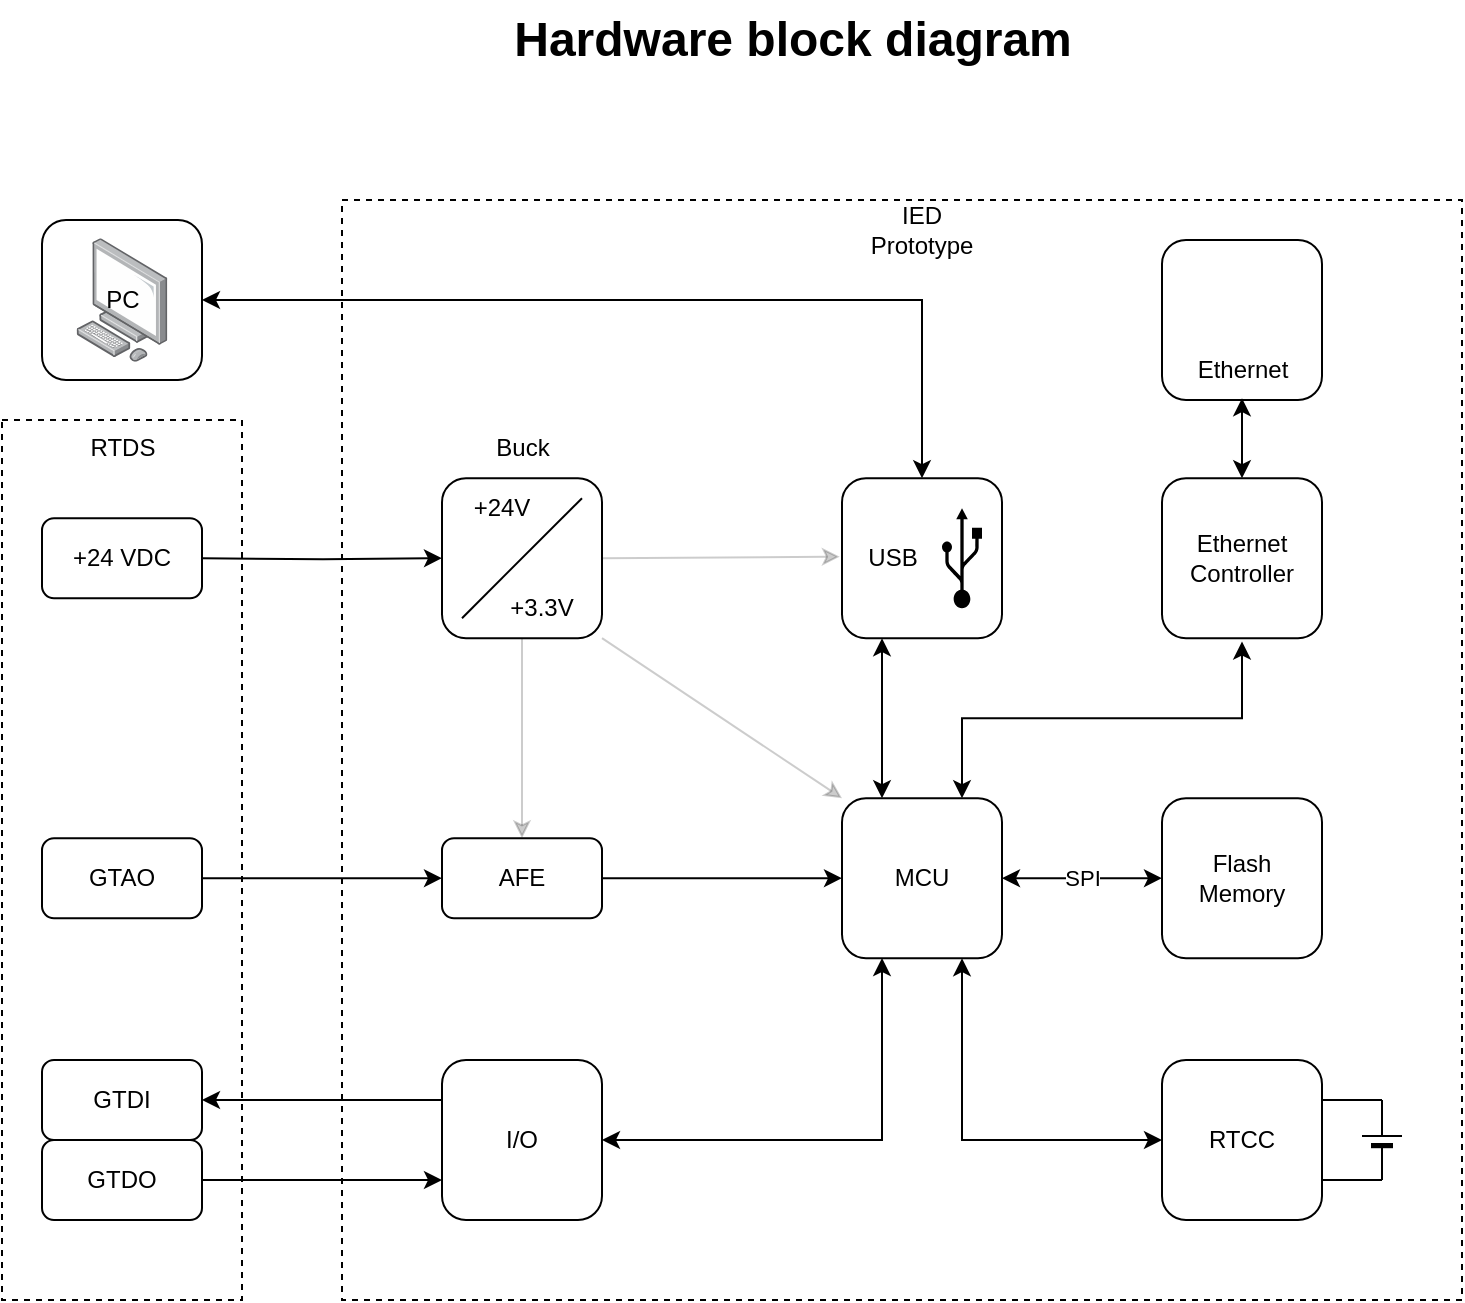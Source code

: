 <mxfile version="21.3.8" type="github">
  <diagram name="Page-1" id="smX_h_Syulk-mbbJK1Uy">
    <mxGraphModel dx="1687" dy="889" grid="1" gridSize="10" guides="1" tooltips="1" connect="1" arrows="1" fold="1" page="1" pageScale="1" pageWidth="1169" pageHeight="827" math="0" shadow="0">
      <root>
        <mxCell id="0" />
        <mxCell id="1" parent="0" />
        <mxCell id="mJYLYrnHwwLpAdQnv1IU-17" value="" style="rounded=0;whiteSpace=wrap;html=1;fillColor=none;dashed=1;" vertex="1" parent="1">
          <mxGeometry x="360" y="170" width="560" height="550" as="geometry" />
        </mxCell>
        <mxCell id="mJYLYrnHwwLpAdQnv1IU-15" value="" style="rounded=0;whiteSpace=wrap;html=1;fillColor=none;dashed=1;" vertex="1" parent="1">
          <mxGeometry x="190" y="280" width="120" height="440" as="geometry" />
        </mxCell>
        <mxCell id="Z9HUjrv4dgqILaWere4b-1" value="AFE" style="rounded=1;whiteSpace=wrap;html=1;" parent="1" vertex="1">
          <mxGeometry x="410" y="489.1" width="80" height="40" as="geometry" />
        </mxCell>
        <mxCell id="Z9HUjrv4dgqILaWere4b-6" style="edgeStyle=orthogonalEdgeStyle;rounded=0;orthogonalLoop=1;jettySize=auto;html=1;exitX=0.25;exitY=0;exitDx=0;exitDy=0;entryX=0.25;entryY=1;entryDx=0;entryDy=0;startArrow=classic;startFill=1;" parent="1" source="Z9HUjrv4dgqILaWere4b-2" target="Z9HUjrv4dgqILaWere4b-3" edge="1">
          <mxGeometry relative="1" as="geometry" />
        </mxCell>
        <mxCell id="Z9HUjrv4dgqILaWere4b-11" style="edgeStyle=orthogonalEdgeStyle;rounded=0;orthogonalLoop=1;jettySize=auto;html=1;exitX=1;exitY=0.5;exitDx=0;exitDy=0;entryX=0;entryY=0.5;entryDx=0;entryDy=0;" parent="1" source="Z9HUjrv4dgqILaWere4b-1" target="Z9HUjrv4dgqILaWere4b-2" edge="1">
          <mxGeometry relative="1" as="geometry" />
        </mxCell>
        <mxCell id="Z9HUjrv4dgqILaWere4b-28" style="edgeStyle=orthogonalEdgeStyle;rounded=0;orthogonalLoop=1;jettySize=auto;html=1;exitX=1;exitY=0.5;exitDx=0;exitDy=0;entryX=0;entryY=0.5;entryDx=0;entryDy=0;startArrow=classic;startFill=1;" parent="1" source="Z9HUjrv4dgqILaWere4b-2" target="Z9HUjrv4dgqILaWere4b-27" edge="1">
          <mxGeometry relative="1" as="geometry" />
        </mxCell>
        <mxCell id="Z9HUjrv4dgqILaWere4b-30" value="SPI" style="edgeLabel;html=1;align=center;verticalAlign=middle;resizable=0;points=[];" parent="Z9HUjrv4dgqILaWere4b-28" vertex="1" connectable="0">
          <mxGeometry x="-0.219" relative="1" as="geometry">
            <mxPoint x="9" as="offset" />
          </mxGeometry>
        </mxCell>
        <mxCell id="Z9HUjrv4dgqILaWere4b-36" style="edgeStyle=orthogonalEdgeStyle;rounded=0;orthogonalLoop=1;jettySize=auto;html=1;exitX=0.75;exitY=0;exitDx=0;exitDy=0;entryX=0.5;entryY=1.056;entryDx=0;entryDy=0;entryPerimeter=0;startArrow=classic;startFill=1;" parent="1" source="Z9HUjrv4dgqILaWere4b-2" edge="1">
          <mxGeometry relative="1" as="geometry">
            <mxPoint x="810" y="390.78" as="targetPoint" />
            <Array as="points">
              <mxPoint x="670" y="429.1" />
              <mxPoint x="810" y="429.1" />
            </Array>
          </mxGeometry>
        </mxCell>
        <mxCell id="Z9HUjrv4dgqILaWere4b-2" value="MCU" style="rounded=1;whiteSpace=wrap;html=1;" parent="1" vertex="1">
          <mxGeometry x="610" y="469.1" width="80" height="80" as="geometry" />
        </mxCell>
        <mxCell id="Z9HUjrv4dgqILaWere4b-8" style="edgeStyle=orthogonalEdgeStyle;rounded=0;orthogonalLoop=1;jettySize=auto;html=1;exitX=0.5;exitY=0;exitDx=0;exitDy=0;entryX=1;entryY=0.5;entryDx=0;entryDy=0;startArrow=classic;startFill=1;" parent="1" source="Z9HUjrv4dgqILaWere4b-3" target="Z9HUjrv4dgqILaWere4b-37" edge="1">
          <mxGeometry relative="1" as="geometry" />
        </mxCell>
        <mxCell id="Z9HUjrv4dgqILaWere4b-10" value="" style="group" parent="1" vertex="1" connectable="0">
          <mxGeometry x="610" y="309.1" width="80" height="80" as="geometry" />
        </mxCell>
        <mxCell id="Z9HUjrv4dgqILaWere4b-3" value="" style="rounded=1;whiteSpace=wrap;html=1;" parent="Z9HUjrv4dgqILaWere4b-10" vertex="1">
          <mxGeometry width="80" height="80" as="geometry" />
        </mxCell>
        <mxCell id="Z9HUjrv4dgqILaWere4b-4" value="" style="shape=mxgraph.signs.tech.usb;html=1;pointerEvents=1;fillColor=#000000;strokeColor=none;verticalLabelPosition=bottom;verticalAlign=top;align=center;" parent="Z9HUjrv4dgqILaWere4b-10" vertex="1">
          <mxGeometry x="50" y="15" width="20" height="50" as="geometry" />
        </mxCell>
        <mxCell id="Z9HUjrv4dgqILaWere4b-5" value="USB" style="text;html=1;align=center;verticalAlign=middle;resizable=0;points=[];autosize=1;strokeColor=none;fillColor=none;" parent="Z9HUjrv4dgqILaWere4b-10" vertex="1">
          <mxGeometry y="25" width="50" height="30" as="geometry" />
        </mxCell>
        <mxCell id="Z9HUjrv4dgqILaWere4b-22" style="edgeStyle=orthogonalEdgeStyle;rounded=0;orthogonalLoop=1;jettySize=auto;html=1;exitX=1;exitY=0.5;exitDx=0;exitDy=0;entryX=0;entryY=0.5;entryDx=0;entryDy=0;" parent="1" source="Z9HUjrv4dgqILaWere4b-14" target="Z9HUjrv4dgqILaWere4b-1" edge="1">
          <mxGeometry relative="1" as="geometry" />
        </mxCell>
        <mxCell id="Z9HUjrv4dgqILaWere4b-14" value="GTAO" style="rounded=1;whiteSpace=wrap;html=1;" parent="1" vertex="1">
          <mxGeometry x="210" y="489.1" width="80" height="40" as="geometry" />
        </mxCell>
        <mxCell id="Z9HUjrv4dgqILaWere4b-15" value="" style="rounded=1;whiteSpace=wrap;html=1;" parent="1" vertex="1">
          <mxGeometry x="410" y="309.1" width="80" height="80" as="geometry" />
        </mxCell>
        <mxCell id="Z9HUjrv4dgqILaWere4b-19" value="" style="endArrow=classic;html=1;rounded=0;opacity=20;entryX=0;entryY=0;entryDx=0;entryDy=0;exitX=1;exitY=1;exitDx=0;exitDy=0;" parent="1" source="Z9HUjrv4dgqILaWere4b-15" target="Z9HUjrv4dgqILaWere4b-2" edge="1">
          <mxGeometry width="50" height="50" relative="1" as="geometry">
            <mxPoint x="490" y="379.1" as="sourcePoint" />
            <mxPoint x="570" y="319.1" as="targetPoint" />
          </mxGeometry>
        </mxCell>
        <mxCell id="Z9HUjrv4dgqILaWere4b-20" value="" style="endArrow=classic;html=1;rounded=0;opacity=20;entryX=0.5;entryY=0;entryDx=0;entryDy=0;exitX=0.5;exitY=1;exitDx=0;exitDy=0;" parent="1" source="Z9HUjrv4dgqILaWere4b-15" target="Z9HUjrv4dgqILaWere4b-1" edge="1">
          <mxGeometry width="50" height="50" relative="1" as="geometry">
            <mxPoint x="430" y="389.1" as="sourcePoint" />
            <mxPoint x="550" y="479.1" as="targetPoint" />
          </mxGeometry>
        </mxCell>
        <mxCell id="Z9HUjrv4dgqILaWere4b-21" value="" style="endArrow=classic;html=1;rounded=0;opacity=20;entryX=-0.022;entryY=0.475;entryDx=0;entryDy=0;entryPerimeter=0;" parent="1" target="Z9HUjrv4dgqILaWere4b-5" edge="1">
          <mxGeometry width="50" height="50" relative="1" as="geometry">
            <mxPoint x="490" y="349.1" as="sourcePoint" />
            <mxPoint x="610" y="439.1" as="targetPoint" />
          </mxGeometry>
        </mxCell>
        <mxCell id="Z9HUjrv4dgqILaWere4b-25" style="edgeStyle=orthogonalEdgeStyle;rounded=0;orthogonalLoop=1;jettySize=auto;html=1;exitX=0.5;exitY=0;exitDx=0;exitDy=0;exitPerimeter=0;entryX=0;entryY=0.5;entryDx=0;entryDy=0;" parent="1" target="Z9HUjrv4dgqILaWere4b-15" edge="1">
          <mxGeometry relative="1" as="geometry">
            <mxPoint x="290" y="349.1" as="sourcePoint" />
          </mxGeometry>
        </mxCell>
        <mxCell id="Z9HUjrv4dgqILaWere4b-26" value="+24 VDC" style="rounded=1;whiteSpace=wrap;html=1;" parent="1" vertex="1">
          <mxGeometry x="210" y="329.1" width="80" height="40" as="geometry" />
        </mxCell>
        <mxCell id="Z9HUjrv4dgqILaWere4b-27" value="Flash&lt;br&gt;Memory" style="rounded=1;whiteSpace=wrap;html=1;" parent="1" vertex="1">
          <mxGeometry x="770" y="469.1" width="80" height="80" as="geometry" />
        </mxCell>
        <mxCell id="Z9HUjrv4dgqILaWere4b-39" value="+3.3V" style="text;html=1;strokeColor=none;fillColor=none;align=center;verticalAlign=middle;whiteSpace=wrap;rounded=0;" parent="1" vertex="1">
          <mxGeometry x="430" y="359.1" width="60" height="30" as="geometry" />
        </mxCell>
        <mxCell id="Z9HUjrv4dgqILaWere4b-40" value="" style="endArrow=none;html=1;rounded=0;endFill=0;" parent="1" edge="1">
          <mxGeometry width="50" height="50" relative="1" as="geometry">
            <mxPoint x="420" y="379.1" as="sourcePoint" />
            <mxPoint x="480" y="319.1" as="targetPoint" />
          </mxGeometry>
        </mxCell>
        <mxCell id="Z9HUjrv4dgqILaWere4b-41" value="+24V" style="text;html=1;strokeColor=none;fillColor=none;align=center;verticalAlign=middle;whiteSpace=wrap;rounded=0;" parent="1" vertex="1">
          <mxGeometry x="410" y="309.1" width="60" height="30" as="geometry" />
        </mxCell>
        <mxCell id="Z9HUjrv4dgqILaWere4b-42" value="Buck" style="text;html=1;align=center;verticalAlign=middle;resizable=0;points=[];autosize=1;strokeColor=none;fillColor=none;" parent="1" vertex="1">
          <mxGeometry x="425" y="279.1" width="50" height="30" as="geometry" />
        </mxCell>
        <mxCell id="Z9HUjrv4dgqILaWere4b-43" value="" style="group" parent="1" vertex="1" connectable="0">
          <mxGeometry x="770" y="190" width="80" height="80" as="geometry" />
        </mxCell>
        <mxCell id="Z9HUjrv4dgqILaWere4b-44" value="" style="rounded=1;whiteSpace=wrap;html=1;" parent="Z9HUjrv4dgqILaWere4b-43" vertex="1">
          <mxGeometry width="80" height="80" as="geometry" />
        </mxCell>
        <mxCell id="Z9HUjrv4dgqILaWere4b-45" value="" style="shape=image;html=1;verticalAlign=top;verticalLabelPosition=bottom;labelBackgroundColor=#ffffff;imageAspect=0;aspect=fixed;image=https://cdn1.iconfinder.com/data/icons/bootstrap-vol-2/16/ethernet-128.png" parent="Z9HUjrv4dgqILaWere4b-43" vertex="1">
          <mxGeometry x="21" y="10" width="38" height="38" as="geometry" />
        </mxCell>
        <mxCell id="Z9HUjrv4dgqILaWere4b-46" value="Ethernet" style="text;html=1;align=center;verticalAlign=middle;resizable=0;points=[];autosize=1;strokeColor=none;fillColor=none;" parent="Z9HUjrv4dgqILaWere4b-43" vertex="1">
          <mxGeometry x="5" y="50" width="70" height="30" as="geometry" />
        </mxCell>
        <mxCell id="Z9HUjrv4dgqILaWere4b-48" style="edgeStyle=orthogonalEdgeStyle;rounded=0;orthogonalLoop=1;jettySize=auto;html=1;exitX=0.5;exitY=0;exitDx=0;exitDy=0;startArrow=classic;startFill=1;" parent="1" source="Z9HUjrv4dgqILaWere4b-47" edge="1">
          <mxGeometry relative="1" as="geometry">
            <mxPoint x="810" y="269.1" as="targetPoint" />
          </mxGeometry>
        </mxCell>
        <mxCell id="Z9HUjrv4dgqILaWere4b-47" value="Ethernet&lt;br&gt;Controller" style="rounded=1;whiteSpace=wrap;html=1;" parent="1" vertex="1">
          <mxGeometry x="770" y="309.1" width="80" height="80" as="geometry" />
        </mxCell>
        <mxCell id="Z9HUjrv4dgqILaWere4b-50" value="Hardware block diagram" style="text;html=1;align=center;verticalAlign=middle;resizable=0;points=[];autosize=1;strokeColor=none;fillColor=none;fontSize=24;fontStyle=1" parent="1" vertex="1">
          <mxGeometry x="435" y="70" width="300" height="40" as="geometry" />
        </mxCell>
        <mxCell id="mJYLYrnHwwLpAdQnv1IU-1" value="" style="group" vertex="1" connectable="0" parent="1">
          <mxGeometry x="770" y="600" width="120" height="80" as="geometry" />
        </mxCell>
        <mxCell id="L7J9D7R5lyyFRoWJJraT-1" value="" style="verticalLabelPosition=bottom;shadow=0;dashed=0;align=center;fillColor=strokeColor;html=1;verticalAlign=top;strokeWidth=1;shape=mxgraph.electrical.miscellaneous.monocell_battery;direction=north;" parent="mJYLYrnHwwLpAdQnv1IU-1" vertex="1">
          <mxGeometry x="100" y="20" width="20" height="40" as="geometry" />
        </mxCell>
        <mxCell id="L7J9D7R5lyyFRoWJJraT-2" value="RTCC" style="rounded=1;whiteSpace=wrap;html=1;" parent="mJYLYrnHwwLpAdQnv1IU-1" vertex="1">
          <mxGeometry width="80" height="80" as="geometry" />
        </mxCell>
        <mxCell id="L7J9D7R5lyyFRoWJJraT-3" style="edgeStyle=orthogonalEdgeStyle;rounded=0;orthogonalLoop=1;jettySize=auto;html=1;exitX=1;exitY=0.5;exitDx=0;exitDy=0;exitPerimeter=0;entryX=1;entryY=0.25;entryDx=0;entryDy=0;endArrow=none;endFill=0;" parent="mJYLYrnHwwLpAdQnv1IU-1" source="L7J9D7R5lyyFRoWJJraT-1" target="L7J9D7R5lyyFRoWJJraT-2" edge="1">
          <mxGeometry relative="1" as="geometry" />
        </mxCell>
        <mxCell id="L7J9D7R5lyyFRoWJJraT-4" style="edgeStyle=orthogonalEdgeStyle;rounded=0;orthogonalLoop=1;jettySize=auto;html=1;exitX=0;exitY=0.5;exitDx=0;exitDy=0;exitPerimeter=0;entryX=1;entryY=0.75;entryDx=0;entryDy=0;endArrow=none;endFill=0;" parent="mJYLYrnHwwLpAdQnv1IU-1" source="L7J9D7R5lyyFRoWJJraT-1" target="L7J9D7R5lyyFRoWJJraT-2" edge="1">
          <mxGeometry relative="1" as="geometry" />
        </mxCell>
        <mxCell id="L7J9D7R5lyyFRoWJJraT-10" value="" style="shape=image;html=1;verticalAlign=top;verticalLabelPosition=bottom;labelBackgroundColor=#ffffff;imageAspect=0;aspect=fixed;image=https://cdn4.iconfinder.com/data/icons/48-bubbles/48/37.Stopwatch-128.png" parent="mJYLYrnHwwLpAdQnv1IU-1" vertex="1">
          <mxGeometry width="33.1" height="33.1" as="geometry" />
        </mxCell>
        <mxCell id="mJYLYrnHwwLpAdQnv1IU-9" style="edgeStyle=orthogonalEdgeStyle;rounded=0;orthogonalLoop=1;jettySize=auto;html=1;exitX=1;exitY=0.5;exitDx=0;exitDy=0;startArrow=classic;startFill=1;" edge="1" parent="1" source="mJYLYrnHwwLpAdQnv1IU-8">
          <mxGeometry relative="1" as="geometry">
            <mxPoint x="630" y="549" as="targetPoint" />
            <Array as="points">
              <mxPoint x="630" y="640" />
              <mxPoint x="630" y="549" />
            </Array>
          </mxGeometry>
        </mxCell>
        <mxCell id="mJYLYrnHwwLpAdQnv1IU-13" style="edgeStyle=orthogonalEdgeStyle;rounded=0;orthogonalLoop=1;jettySize=auto;html=1;exitX=0;exitY=0.25;exitDx=0;exitDy=0;entryX=1;entryY=0.5;entryDx=0;entryDy=0;" edge="1" parent="1" source="mJYLYrnHwwLpAdQnv1IU-8" target="mJYLYrnHwwLpAdQnv1IU-11">
          <mxGeometry relative="1" as="geometry" />
        </mxCell>
        <mxCell id="mJYLYrnHwwLpAdQnv1IU-8" value="I/O" style="rounded=1;whiteSpace=wrap;html=1;" vertex="1" parent="1">
          <mxGeometry x="410" y="600" width="80" height="80" as="geometry" />
        </mxCell>
        <mxCell id="mJYLYrnHwwLpAdQnv1IU-10" style="edgeStyle=orthogonalEdgeStyle;rounded=0;orthogonalLoop=1;jettySize=auto;html=1;exitX=0;exitY=0.5;exitDx=0;exitDy=0;entryX=0.75;entryY=1;entryDx=0;entryDy=0;startArrow=classic;startFill=1;" edge="1" parent="1" source="L7J9D7R5lyyFRoWJJraT-2" target="Z9HUjrv4dgqILaWere4b-2">
          <mxGeometry relative="1" as="geometry" />
        </mxCell>
        <mxCell id="mJYLYrnHwwLpAdQnv1IU-11" value="GTDI&lt;br&gt;" style="rounded=1;whiteSpace=wrap;html=1;" vertex="1" parent="1">
          <mxGeometry x="210" y="600" width="80" height="40" as="geometry" />
        </mxCell>
        <mxCell id="mJYLYrnHwwLpAdQnv1IU-14" style="edgeStyle=orthogonalEdgeStyle;rounded=0;orthogonalLoop=1;jettySize=auto;html=1;exitX=1;exitY=0.5;exitDx=0;exitDy=0;entryX=0;entryY=0.75;entryDx=0;entryDy=0;" edge="1" parent="1" source="mJYLYrnHwwLpAdQnv1IU-12" target="mJYLYrnHwwLpAdQnv1IU-8">
          <mxGeometry relative="1" as="geometry" />
        </mxCell>
        <mxCell id="mJYLYrnHwwLpAdQnv1IU-12" value="GTDO" style="rounded=1;whiteSpace=wrap;html=1;" vertex="1" parent="1">
          <mxGeometry x="210" y="640" width="80" height="40" as="geometry" />
        </mxCell>
        <mxCell id="mJYLYrnHwwLpAdQnv1IU-16" value="RTDS" style="text;html=1;align=center;verticalAlign=middle;resizable=0;points=[];autosize=1;strokeColor=none;fillColor=none;" vertex="1" parent="1">
          <mxGeometry x="220" y="279.1" width="60" height="30" as="geometry" />
        </mxCell>
        <mxCell id="mJYLYrnHwwLpAdQnv1IU-18" value="" style="group" vertex="1" connectable="0" parent="1">
          <mxGeometry x="210" y="180" width="80" height="80" as="geometry" />
        </mxCell>
        <mxCell id="Z9HUjrv4dgqILaWere4b-7" value="" style="image;points=[];aspect=fixed;html=1;align=center;shadow=0;dashed=0;image=img/lib/allied_telesis/computer_and_terminals/Personal_Computer.svg;" parent="mJYLYrnHwwLpAdQnv1IU-18" vertex="1">
          <mxGeometry x="17.2" y="9.1" width="45.6" height="61.8" as="geometry" />
        </mxCell>
        <mxCell id="Z9HUjrv4dgqILaWere4b-37" value="" style="rounded=1;whiteSpace=wrap;html=1;fillColor=none;" parent="mJYLYrnHwwLpAdQnv1IU-18" vertex="1">
          <mxGeometry width="80" height="80" as="geometry" />
        </mxCell>
        <mxCell id="Z9HUjrv4dgqILaWere4b-38" value="PC" style="text;html=1;align=center;verticalAlign=middle;resizable=0;points=[];autosize=1;strokeColor=none;fillColor=none;" parent="mJYLYrnHwwLpAdQnv1IU-18" vertex="1">
          <mxGeometry x="20" y="25.0" width="40" height="30" as="geometry" />
        </mxCell>
        <mxCell id="mJYLYrnHwwLpAdQnv1IU-19" value="IED Prototype" style="text;html=1;strokeColor=none;fillColor=none;align=center;verticalAlign=middle;whiteSpace=wrap;rounded=0;" vertex="1" parent="1">
          <mxGeometry x="620" y="170" width="60" height="30" as="geometry" />
        </mxCell>
      </root>
    </mxGraphModel>
  </diagram>
</mxfile>
